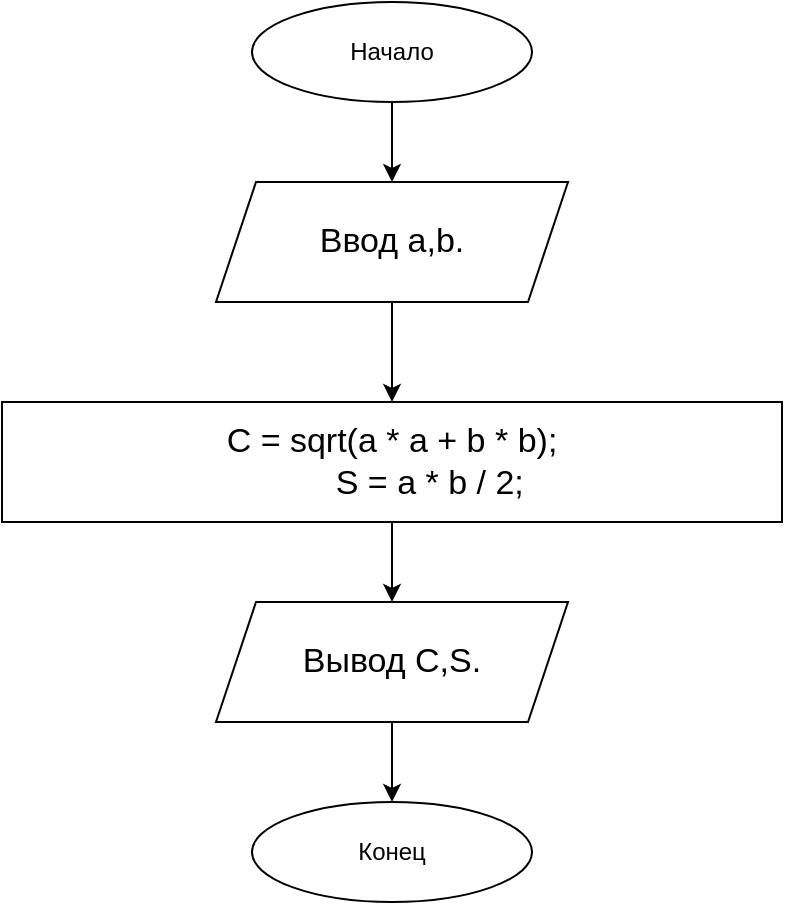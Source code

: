 <mxfile version="20.3.6" type="device"><diagram id="C5RBs43oDa-KdzZeNtuy" name="Page-1"><mxGraphModel dx="1038" dy="564" grid="1" gridSize="10" guides="1" tooltips="1" connect="1" arrows="1" fold="1" page="1" pageScale="1" pageWidth="827" pageHeight="1169" math="0" shadow="0"><root><mxCell id="WIyWlLk6GJQsqaUBKTNV-0"/><mxCell id="WIyWlLk6GJQsqaUBKTNV-1" parent="WIyWlLk6GJQsqaUBKTNV-0"/><mxCell id="s1lPFMWaFLGsfDMndCrf-5" style="edgeStyle=orthogonalEdgeStyle;rounded=0;orthogonalLoop=1;jettySize=auto;html=1;exitX=0.5;exitY=1;exitDx=0;exitDy=0;fontSize=17;" edge="1" parent="WIyWlLk6GJQsqaUBKTNV-1" source="s1lPFMWaFLGsfDMndCrf-0" target="s1lPFMWaFLGsfDMndCrf-2"><mxGeometry relative="1" as="geometry"/></mxCell><mxCell id="s1lPFMWaFLGsfDMndCrf-0" value="Начало" style="ellipse;whiteSpace=wrap;html=1;" vertex="1" parent="WIyWlLk6GJQsqaUBKTNV-1"><mxGeometry x="344" y="60" width="140" height="50" as="geometry"/></mxCell><mxCell id="s1lPFMWaFLGsfDMndCrf-1" value="Конец" style="ellipse;whiteSpace=wrap;html=1;" vertex="1" parent="WIyWlLk6GJQsqaUBKTNV-1"><mxGeometry x="344" y="460" width="140" height="50" as="geometry"/></mxCell><mxCell id="s1lPFMWaFLGsfDMndCrf-6" style="edgeStyle=orthogonalEdgeStyle;rounded=0;orthogonalLoop=1;jettySize=auto;html=1;exitX=0.5;exitY=1;exitDx=0;exitDy=0;entryX=0.5;entryY=0;entryDx=0;entryDy=0;fontSize=17;" edge="1" parent="WIyWlLk6GJQsqaUBKTNV-1" source="s1lPFMWaFLGsfDMndCrf-2" target="s1lPFMWaFLGsfDMndCrf-3"><mxGeometry relative="1" as="geometry"/></mxCell><mxCell id="s1lPFMWaFLGsfDMndCrf-2" value="&lt;div style=&quot;font-size: 17px;&quot;&gt;&lt;font style=&quot;font-size: 17px;&quot;&gt;Ввод a,b.&lt;/font&gt;&lt;/div&gt;" style="shape=parallelogram;perimeter=parallelogramPerimeter;whiteSpace=wrap;html=1;fixedSize=1;" vertex="1" parent="WIyWlLk6GJQsqaUBKTNV-1"><mxGeometry x="326" y="150" width="176" height="60" as="geometry"/></mxCell><mxCell id="s1lPFMWaFLGsfDMndCrf-7" style="edgeStyle=orthogonalEdgeStyle;rounded=0;orthogonalLoop=1;jettySize=auto;html=1;exitX=0.5;exitY=1;exitDx=0;exitDy=0;fontSize=17;" edge="1" parent="WIyWlLk6GJQsqaUBKTNV-1" source="s1lPFMWaFLGsfDMndCrf-3" target="s1lPFMWaFLGsfDMndCrf-4"><mxGeometry relative="1" as="geometry"/></mxCell><mxCell id="s1lPFMWaFLGsfDMndCrf-3" value="С = sqrt(a * a + b * b);&lt;br&gt;&amp;nbsp;&amp;nbsp;&amp;nbsp;&amp;nbsp;&amp;nbsp;&amp;nbsp;&amp;nbsp; S = a * b / 2;" style="rounded=0;whiteSpace=wrap;html=1;fontSize=17;" vertex="1" parent="WIyWlLk6GJQsqaUBKTNV-1"><mxGeometry x="219" y="260" width="390" height="60" as="geometry"/></mxCell><mxCell id="s1lPFMWaFLGsfDMndCrf-8" style="edgeStyle=orthogonalEdgeStyle;rounded=0;orthogonalLoop=1;jettySize=auto;html=1;exitX=0.5;exitY=1;exitDx=0;exitDy=0;entryX=0.5;entryY=0;entryDx=0;entryDy=0;fontSize=17;" edge="1" parent="WIyWlLk6GJQsqaUBKTNV-1" source="s1lPFMWaFLGsfDMndCrf-4" target="s1lPFMWaFLGsfDMndCrf-1"><mxGeometry relative="1" as="geometry"/></mxCell><mxCell id="s1lPFMWaFLGsfDMndCrf-4" value="&lt;div style=&quot;font-size: 17px;&quot;&gt;&lt;font style=&quot;font-size: 17px;&quot;&gt;Вывод C,S.&lt;/font&gt;&lt;/div&gt;" style="shape=parallelogram;perimeter=parallelogramPerimeter;whiteSpace=wrap;html=1;fixedSize=1;" vertex="1" parent="WIyWlLk6GJQsqaUBKTNV-1"><mxGeometry x="326" y="360" width="176" height="60" as="geometry"/></mxCell></root></mxGraphModel></diagram></mxfile>